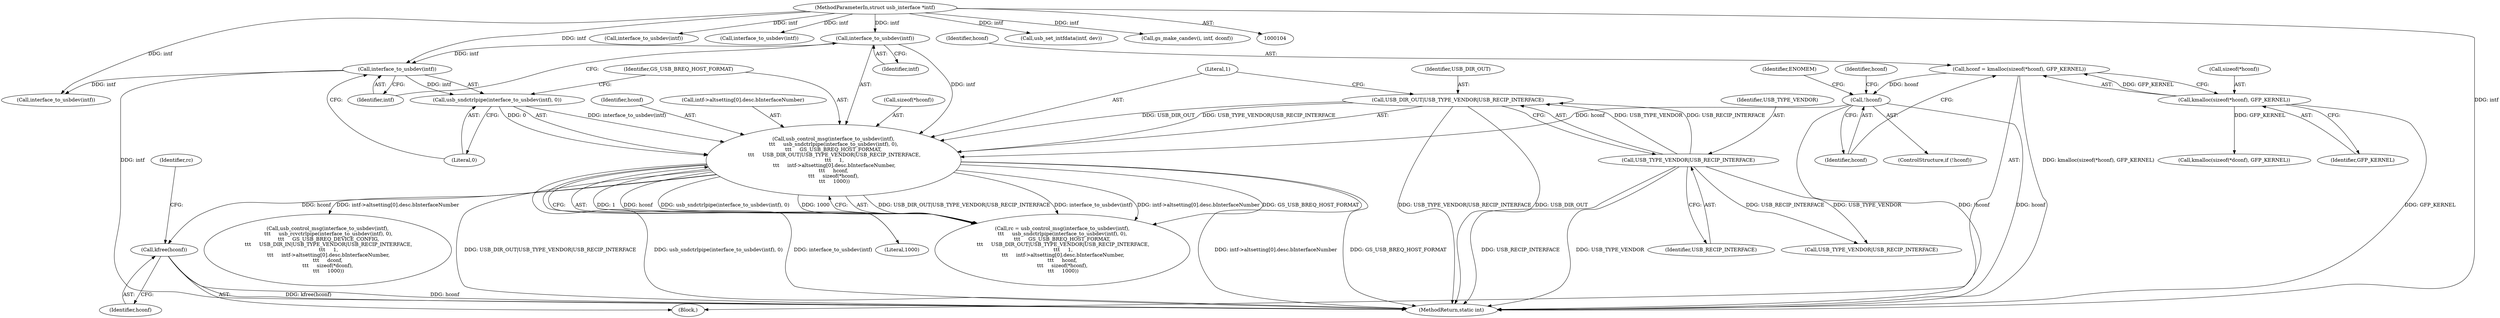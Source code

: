 digraph "0_linux_c919a3069c775c1c876bec55e00b2305d5125caa@API" {
"1000166" [label="(Call,kfree(hconf))"];
"1000138" [label="(Call,usb_control_msg(interface_to_usbdev(intf),\n\t\t\t     usb_sndctrlpipe(interface_to_usbdev(intf), 0),\n\t\t\t     GS_USB_BREQ_HOST_FORMAT,\n \t\t\t     USB_DIR_OUT|USB_TYPE_VENDOR|USB_RECIP_INTERFACE,\n \t\t\t     1,\n \t\t\t     intf->altsetting[0].desc.bInterfaceNumber,\n\t\t\t     hconf,\n\t\t\t     sizeof(*hconf),\n \t\t\t     1000))"];
"1000139" [label="(Call,interface_to_usbdev(intf))"];
"1000105" [label="(MethodParameterIn,struct usb_interface *intf)"];
"1000141" [label="(Call,usb_sndctrlpipe(interface_to_usbdev(intf), 0))"];
"1000142" [label="(Call,interface_to_usbdev(intf))"];
"1000146" [label="(Call,USB_DIR_OUT|USB_TYPE_VENDOR|USB_RECIP_INTERFACE)"];
"1000148" [label="(Call,USB_TYPE_VENDOR|USB_RECIP_INTERFACE)"];
"1000126" [label="(Call,!hconf)"];
"1000118" [label="(Call,hconf = kmalloc(sizeof(*hconf), GFP_KERNEL))"];
"1000120" [label="(Call,kmalloc(sizeof(*hconf), GFP_KERNEL))"];
"1000201" [label="(Call,interface_to_usbdev(intf))"];
"1000166" [label="(Call,kfree(hconf))"];
"1000148" [label="(Call,USB_TYPE_VENDOR|USB_RECIP_INTERFACE)"];
"1000136" [label="(Call,rc = usb_control_msg(interface_to_usbdev(intf),\n\t\t\t     usb_sndctrlpipe(interface_to_usbdev(intf), 0),\n\t\t\t     GS_USB_BREQ_HOST_FORMAT,\n \t\t\t     USB_DIR_OUT|USB_TYPE_VENDOR|USB_RECIP_INTERFACE,\n \t\t\t     1,\n \t\t\t     intf->altsetting[0].desc.bInterfaceNumber,\n\t\t\t     hconf,\n\t\t\t     sizeof(*hconf),\n \t\t\t     1000))"];
"1000143" [label="(Identifier,intf)"];
"1000184" [label="(Call,kmalloc(sizeof(*dconf), GFP_KERNEL))"];
"1000146" [label="(Call,USB_DIR_OUT|USB_TYPE_VENDOR|USB_RECIP_INTERFACE)"];
"1000167" [label="(Identifier,hconf)"];
"1000151" [label="(Literal,1)"];
"1000125" [label="(ControlStructure,if (!hconf))"];
"1000107" [label="(Block,)"];
"1000133" [label="(Identifier,hconf)"];
"1000145" [label="(Identifier,GS_USB_BREQ_HOST_FORMAT)"];
"1000165" [label="(Literal,1000)"];
"1000161" [label="(Identifier,hconf)"];
"1000120" [label="(Call,kmalloc(sizeof(*hconf), GFP_KERNEL))"];
"1000306" [label="(Call,interface_to_usbdev(intf))"];
"1000144" [label="(Literal,0)"];
"1000127" [label="(Identifier,hconf)"];
"1000142" [label="(Call,interface_to_usbdev(intf))"];
"1000124" [label="(Identifier,GFP_KERNEL)"];
"1000198" [label="(Call,interface_to_usbdev(intf))"];
"1000207" [label="(Call,USB_TYPE_VENDOR|USB_RECIP_INTERFACE)"];
"1000147" [label="(Identifier,USB_DIR_OUT)"];
"1000152" [label="(Call,intf->altsetting[0].desc.bInterfaceNumber)"];
"1000170" [label="(Identifier,rc)"];
"1000150" [label="(Identifier,USB_RECIP_INTERFACE)"];
"1000118" [label="(Call,hconf = kmalloc(sizeof(*hconf), GFP_KERNEL))"];
"1000140" [label="(Identifier,intf)"];
"1000141" [label="(Call,usb_sndctrlpipe(interface_to_usbdev(intf), 0))"];
"1000197" [label="(Call,usb_control_msg(interface_to_usbdev(intf),\n \t\t\t     usb_rcvctrlpipe(interface_to_usbdev(intf), 0),\n \t\t\t     GS_USB_BREQ_DEVICE_CONFIG,\n \t\t\t     USB_DIR_IN|USB_TYPE_VENDOR|USB_RECIP_INTERFACE,\n \t\t\t     1,\n \t\t\t     intf->altsetting[0].desc.bInterfaceNumber,\n\t\t\t     dconf,\n\t\t\t     sizeof(*dconf),\n \t\t\t     1000))"];
"1000139" [label="(Call,interface_to_usbdev(intf))"];
"1000121" [label="(Call,sizeof(*hconf))"];
"1000119" [label="(Identifier,hconf)"];
"1000386" [label="(MethodReturn,static int)"];
"1000162" [label="(Call,sizeof(*hconf))"];
"1000149" [label="(Identifier,USB_TYPE_VENDOR)"];
"1000126" [label="(Call,!hconf)"];
"1000138" [label="(Call,usb_control_msg(interface_to_usbdev(intf),\n\t\t\t     usb_sndctrlpipe(interface_to_usbdev(intf), 0),\n\t\t\t     GS_USB_BREQ_HOST_FORMAT,\n \t\t\t     USB_DIR_OUT|USB_TYPE_VENDOR|USB_RECIP_INTERFACE,\n \t\t\t     1,\n \t\t\t     intf->altsetting[0].desc.bInterfaceNumber,\n\t\t\t     hconf,\n\t\t\t     sizeof(*hconf),\n \t\t\t     1000))"];
"1000105" [label="(MethodParameterIn,struct usb_interface *intf)"];
"1000299" [label="(Call,usb_set_intfdata(intf, dev))"];
"1000324" [label="(Call,gs_make_candev(i, intf, dconf))"];
"1000130" [label="(Identifier,ENOMEM)"];
"1000166" -> "1000107"  [label="AST: "];
"1000166" -> "1000167"  [label="CFG: "];
"1000167" -> "1000166"  [label="AST: "];
"1000170" -> "1000166"  [label="CFG: "];
"1000166" -> "1000386"  [label="DDG: kfree(hconf)"];
"1000166" -> "1000386"  [label="DDG: hconf"];
"1000138" -> "1000166"  [label="DDG: hconf"];
"1000138" -> "1000136"  [label="AST: "];
"1000138" -> "1000165"  [label="CFG: "];
"1000139" -> "1000138"  [label="AST: "];
"1000141" -> "1000138"  [label="AST: "];
"1000145" -> "1000138"  [label="AST: "];
"1000146" -> "1000138"  [label="AST: "];
"1000151" -> "1000138"  [label="AST: "];
"1000152" -> "1000138"  [label="AST: "];
"1000161" -> "1000138"  [label="AST: "];
"1000162" -> "1000138"  [label="AST: "];
"1000165" -> "1000138"  [label="AST: "];
"1000136" -> "1000138"  [label="CFG: "];
"1000138" -> "1000386"  [label="DDG: usb_sndctrlpipe(interface_to_usbdev(intf), 0)"];
"1000138" -> "1000386"  [label="DDG: interface_to_usbdev(intf)"];
"1000138" -> "1000386"  [label="DDG: intf->altsetting[0].desc.bInterfaceNumber"];
"1000138" -> "1000386"  [label="DDG: GS_USB_BREQ_HOST_FORMAT"];
"1000138" -> "1000386"  [label="DDG: USB_DIR_OUT|USB_TYPE_VENDOR|USB_RECIP_INTERFACE"];
"1000138" -> "1000136"  [label="DDG: USB_DIR_OUT|USB_TYPE_VENDOR|USB_RECIP_INTERFACE"];
"1000138" -> "1000136"  [label="DDG: interface_to_usbdev(intf)"];
"1000138" -> "1000136"  [label="DDG: intf->altsetting[0].desc.bInterfaceNumber"];
"1000138" -> "1000136"  [label="DDG: GS_USB_BREQ_HOST_FORMAT"];
"1000138" -> "1000136"  [label="DDG: 1"];
"1000138" -> "1000136"  [label="DDG: hconf"];
"1000138" -> "1000136"  [label="DDG: usb_sndctrlpipe(interface_to_usbdev(intf), 0)"];
"1000138" -> "1000136"  [label="DDG: 1000"];
"1000139" -> "1000138"  [label="DDG: intf"];
"1000141" -> "1000138"  [label="DDG: interface_to_usbdev(intf)"];
"1000141" -> "1000138"  [label="DDG: 0"];
"1000146" -> "1000138"  [label="DDG: USB_DIR_OUT"];
"1000146" -> "1000138"  [label="DDG: USB_TYPE_VENDOR|USB_RECIP_INTERFACE"];
"1000126" -> "1000138"  [label="DDG: hconf"];
"1000138" -> "1000197"  [label="DDG: intf->altsetting[0].desc.bInterfaceNumber"];
"1000139" -> "1000140"  [label="CFG: "];
"1000140" -> "1000139"  [label="AST: "];
"1000143" -> "1000139"  [label="CFG: "];
"1000105" -> "1000139"  [label="DDG: intf"];
"1000139" -> "1000142"  [label="DDG: intf"];
"1000105" -> "1000104"  [label="AST: "];
"1000105" -> "1000386"  [label="DDG: intf"];
"1000105" -> "1000142"  [label="DDG: intf"];
"1000105" -> "1000198"  [label="DDG: intf"];
"1000105" -> "1000201"  [label="DDG: intf"];
"1000105" -> "1000299"  [label="DDG: intf"];
"1000105" -> "1000306"  [label="DDG: intf"];
"1000105" -> "1000324"  [label="DDG: intf"];
"1000141" -> "1000144"  [label="CFG: "];
"1000142" -> "1000141"  [label="AST: "];
"1000144" -> "1000141"  [label="AST: "];
"1000145" -> "1000141"  [label="CFG: "];
"1000142" -> "1000141"  [label="DDG: intf"];
"1000142" -> "1000143"  [label="CFG: "];
"1000143" -> "1000142"  [label="AST: "];
"1000144" -> "1000142"  [label="CFG: "];
"1000142" -> "1000386"  [label="DDG: intf"];
"1000142" -> "1000198"  [label="DDG: intf"];
"1000146" -> "1000148"  [label="CFG: "];
"1000147" -> "1000146"  [label="AST: "];
"1000148" -> "1000146"  [label="AST: "];
"1000151" -> "1000146"  [label="CFG: "];
"1000146" -> "1000386"  [label="DDG: USB_TYPE_VENDOR|USB_RECIP_INTERFACE"];
"1000146" -> "1000386"  [label="DDG: USB_DIR_OUT"];
"1000148" -> "1000146"  [label="DDG: USB_TYPE_VENDOR"];
"1000148" -> "1000146"  [label="DDG: USB_RECIP_INTERFACE"];
"1000148" -> "1000150"  [label="CFG: "];
"1000149" -> "1000148"  [label="AST: "];
"1000150" -> "1000148"  [label="AST: "];
"1000148" -> "1000386"  [label="DDG: USB_TYPE_VENDOR"];
"1000148" -> "1000386"  [label="DDG: USB_RECIP_INTERFACE"];
"1000148" -> "1000207"  [label="DDG: USB_TYPE_VENDOR"];
"1000148" -> "1000207"  [label="DDG: USB_RECIP_INTERFACE"];
"1000126" -> "1000125"  [label="AST: "];
"1000126" -> "1000127"  [label="CFG: "];
"1000127" -> "1000126"  [label="AST: "];
"1000130" -> "1000126"  [label="CFG: "];
"1000133" -> "1000126"  [label="CFG: "];
"1000126" -> "1000386"  [label="DDG: !hconf"];
"1000126" -> "1000386"  [label="DDG: hconf"];
"1000118" -> "1000126"  [label="DDG: hconf"];
"1000118" -> "1000107"  [label="AST: "];
"1000118" -> "1000120"  [label="CFG: "];
"1000119" -> "1000118"  [label="AST: "];
"1000120" -> "1000118"  [label="AST: "];
"1000127" -> "1000118"  [label="CFG: "];
"1000118" -> "1000386"  [label="DDG: kmalloc(sizeof(*hconf), GFP_KERNEL)"];
"1000120" -> "1000118"  [label="DDG: GFP_KERNEL"];
"1000120" -> "1000124"  [label="CFG: "];
"1000121" -> "1000120"  [label="AST: "];
"1000124" -> "1000120"  [label="AST: "];
"1000120" -> "1000386"  [label="DDG: GFP_KERNEL"];
"1000120" -> "1000184"  [label="DDG: GFP_KERNEL"];
}
